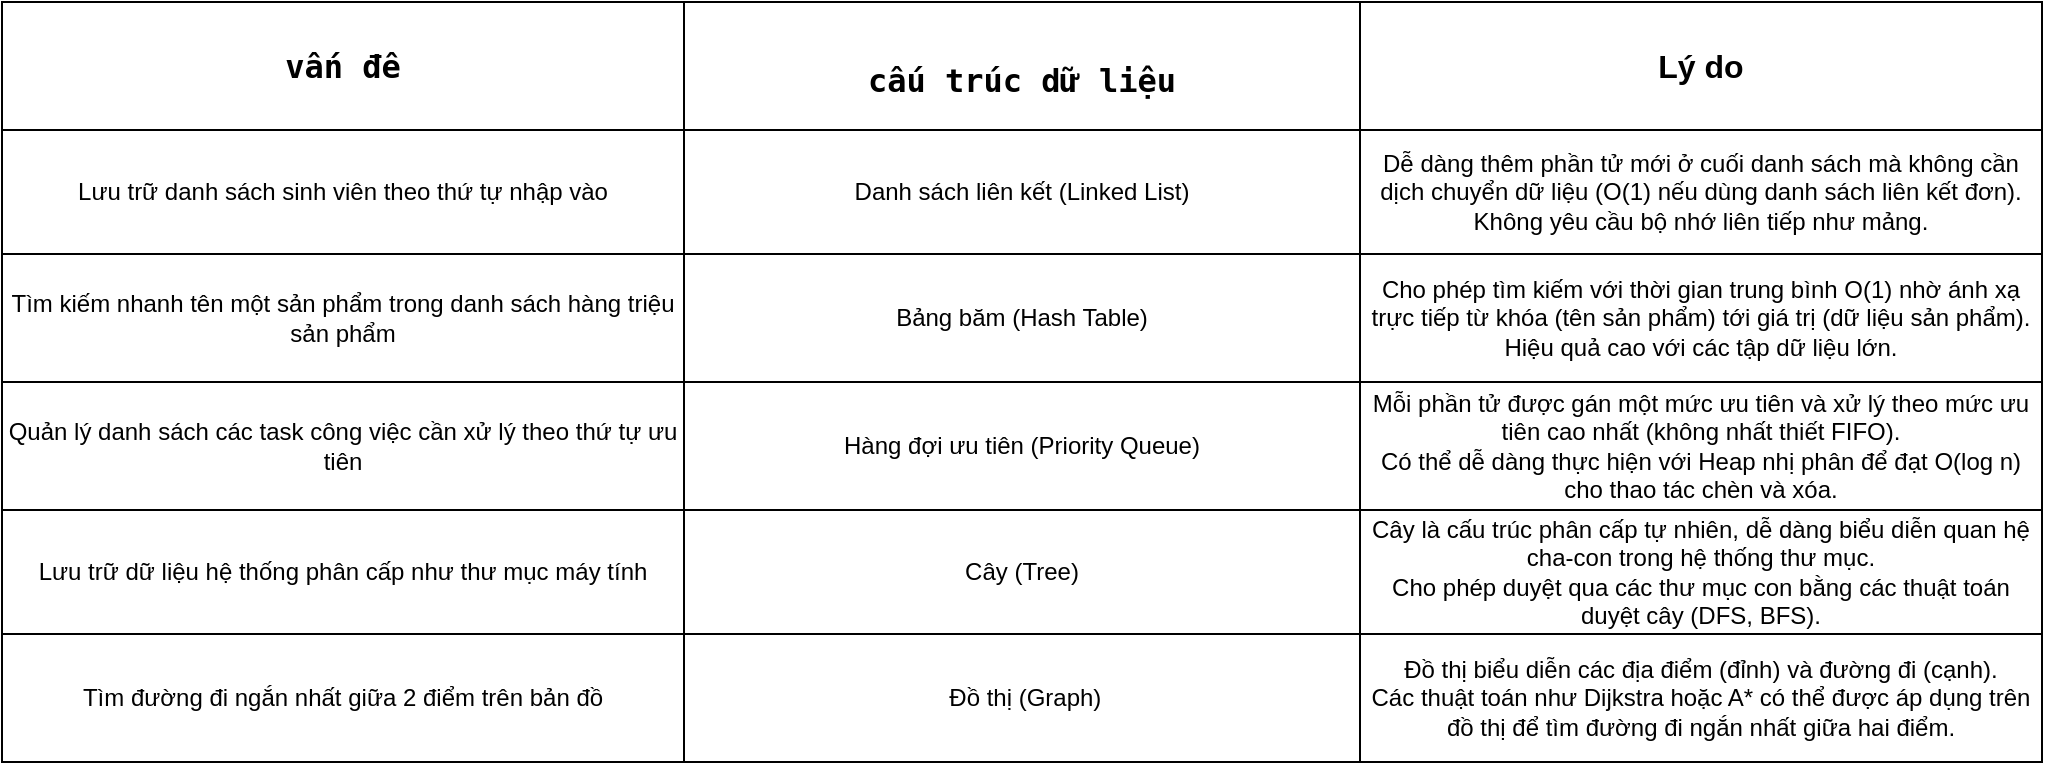 <mxfile version="25.0.1">
  <diagram name="Trang-1" id="0-TBQEZIHy5ngSD1-Lqs">
    <mxGraphModel dx="1006" dy="606" grid="1" gridSize="10" guides="1" tooltips="1" connect="1" arrows="1" fold="1" page="1" pageScale="1" pageWidth="827" pageHeight="1169" math="0" shadow="0">
      <root>
        <mxCell id="0" />
        <mxCell id="1" parent="0" />
        <mxCell id="W1r5YZ7r5mJsq6_3pl-B-1" value="" style="shape=table;startSize=0;container=1;collapsible=0;childLayout=tableLayout;" vertex="1" parent="1">
          <mxGeometry x="80" y="190" width="1020" height="380" as="geometry" />
        </mxCell>
        <mxCell id="W1r5YZ7r5mJsq6_3pl-B-2" value="" style="shape=tableRow;horizontal=0;startSize=0;swimlaneHead=0;swimlaneBody=0;strokeColor=inherit;top=0;left=0;bottom=0;right=0;collapsible=0;dropTarget=0;fillColor=none;points=[[0,0.5],[1,0.5]];portConstraint=eastwest;" vertex="1" parent="W1r5YZ7r5mJsq6_3pl-B-1">
          <mxGeometry width="1020" height="64" as="geometry" />
        </mxCell>
        <mxCell id="W1r5YZ7r5mJsq6_3pl-B-3" value="&lt;span style=&quot;font-family: &amp;quot;Roboto Mono&amp;quot;, monospace; text-align: start; white-space-collapse: preserve; background-color: rgb(255, 255, 255);&quot;&gt;&lt;font style=&quot;font-size: 16px;&quot;&gt;&lt;b&gt;vấn đề&lt;/b&gt;&lt;/font&gt;&lt;/span&gt;" style="shape=partialRectangle;html=1;whiteSpace=wrap;connectable=0;strokeColor=inherit;overflow=hidden;fillColor=none;top=0;left=0;bottom=0;right=0;pointerEvents=1;" vertex="1" parent="W1r5YZ7r5mJsq6_3pl-B-2">
          <mxGeometry width="341" height="64" as="geometry">
            <mxRectangle width="341" height="64" as="alternateBounds" />
          </mxGeometry>
        </mxCell>
        <mxCell id="W1r5YZ7r5mJsq6_3pl-B-4" value="&lt;br&gt;&lt;b&gt;&lt;span style=&quot;color: rgb(0, 0, 0); font-family: &amp;quot;Roboto Mono&amp;quot;, monospace; font-size: 16px; font-style: normal; font-variant-ligatures: normal; font-variant-caps: normal; letter-spacing: normal; orphans: 2; text-align: start; text-indent: 0px; text-transform: none; widows: 2; word-spacing: 0px; -webkit-text-stroke-width: 0px; white-space: pre-wrap; background-color: rgb(255, 255, 255); text-decoration-thickness: initial; text-decoration-style: initial; text-decoration-color: initial; float: none; display: inline !important;&quot;&gt;cấu trúc dữ liệu&lt;/span&gt;&lt;br&gt;&lt;/b&gt;" style="shape=partialRectangle;html=1;whiteSpace=wrap;connectable=0;strokeColor=inherit;overflow=hidden;fillColor=none;top=0;left=0;bottom=0;right=0;pointerEvents=1;" vertex="1" parent="W1r5YZ7r5mJsq6_3pl-B-2">
          <mxGeometry x="341" width="338" height="64" as="geometry">
            <mxRectangle width="338" height="64" as="alternateBounds" />
          </mxGeometry>
        </mxCell>
        <mxCell id="W1r5YZ7r5mJsq6_3pl-B-5" value="&lt;font style=&quot;font-size: 16px;&quot;&gt;&lt;b&gt;Lý do&lt;/b&gt;&lt;/font&gt;" style="shape=partialRectangle;html=1;whiteSpace=wrap;connectable=0;strokeColor=inherit;overflow=hidden;fillColor=none;top=0;left=0;bottom=0;right=0;pointerEvents=1;" vertex="1" parent="W1r5YZ7r5mJsq6_3pl-B-2">
          <mxGeometry x="679" width="341" height="64" as="geometry">
            <mxRectangle width="341" height="64" as="alternateBounds" />
          </mxGeometry>
        </mxCell>
        <mxCell id="W1r5YZ7r5mJsq6_3pl-B-6" value="" style="shape=tableRow;horizontal=0;startSize=0;swimlaneHead=0;swimlaneBody=0;strokeColor=inherit;top=0;left=0;bottom=0;right=0;collapsible=0;dropTarget=0;fillColor=none;points=[[0,0.5],[1,0.5]];portConstraint=eastwest;" vertex="1" parent="W1r5YZ7r5mJsq6_3pl-B-1">
          <mxGeometry y="64" width="1020" height="62" as="geometry" />
        </mxCell>
        <mxCell id="W1r5YZ7r5mJsq6_3pl-B-7" value="Lưu trữ danh sách sinh viên theo thứ tự nhập vào" style="shape=partialRectangle;html=1;whiteSpace=wrap;connectable=0;strokeColor=inherit;overflow=hidden;fillColor=none;top=0;left=0;bottom=0;right=0;pointerEvents=1;" vertex="1" parent="W1r5YZ7r5mJsq6_3pl-B-6">
          <mxGeometry width="341" height="62" as="geometry">
            <mxRectangle width="341" height="62" as="alternateBounds" />
          </mxGeometry>
        </mxCell>
        <mxCell id="W1r5YZ7r5mJsq6_3pl-B-8" value="Danh sách liên kết (Linked List)" style="shape=partialRectangle;html=1;whiteSpace=wrap;connectable=0;strokeColor=inherit;overflow=hidden;fillColor=none;top=0;left=0;bottom=0;right=0;pointerEvents=1;" vertex="1" parent="W1r5YZ7r5mJsq6_3pl-B-6">
          <mxGeometry x="341" width="338" height="62" as="geometry">
            <mxRectangle width="338" height="62" as="alternateBounds" />
          </mxGeometry>
        </mxCell>
        <mxCell id="W1r5YZ7r5mJsq6_3pl-B-9" value="&lt;div&gt;Dễ dàng thêm phần tử mới ở cuối danh sách mà không cần dịch chuyển dữ liệu (O(1) nếu dùng danh sách liên kết đơn).&lt;/div&gt;&lt;div&gt;Không yêu cầu bộ nhớ liên tiếp như mảng.&lt;/div&gt;" style="shape=partialRectangle;html=1;whiteSpace=wrap;connectable=0;strokeColor=inherit;overflow=hidden;fillColor=none;top=0;left=0;bottom=0;right=0;pointerEvents=1;" vertex="1" parent="W1r5YZ7r5mJsq6_3pl-B-6">
          <mxGeometry x="679" width="341" height="62" as="geometry">
            <mxRectangle width="341" height="62" as="alternateBounds" />
          </mxGeometry>
        </mxCell>
        <mxCell id="W1r5YZ7r5mJsq6_3pl-B-10" value="" style="shape=tableRow;horizontal=0;startSize=0;swimlaneHead=0;swimlaneBody=0;strokeColor=inherit;top=0;left=0;bottom=0;right=0;collapsible=0;dropTarget=0;fillColor=none;points=[[0,0.5],[1,0.5]];portConstraint=eastwest;" vertex="1" parent="W1r5YZ7r5mJsq6_3pl-B-1">
          <mxGeometry y="126" width="1020" height="64" as="geometry" />
        </mxCell>
        <mxCell id="W1r5YZ7r5mJsq6_3pl-B-11" value="Tìm kiếm nhanh tên một sản phẩm trong danh sách hàng triệu sản phẩm" style="shape=partialRectangle;html=1;whiteSpace=wrap;connectable=0;strokeColor=inherit;overflow=hidden;fillColor=none;top=0;left=0;bottom=0;right=0;pointerEvents=1;" vertex="1" parent="W1r5YZ7r5mJsq6_3pl-B-10">
          <mxGeometry width="341" height="64" as="geometry">
            <mxRectangle width="341" height="64" as="alternateBounds" />
          </mxGeometry>
        </mxCell>
        <mxCell id="W1r5YZ7r5mJsq6_3pl-B-12" value="Bảng băm (Hash Table)" style="shape=partialRectangle;html=1;whiteSpace=wrap;connectable=0;strokeColor=inherit;overflow=hidden;fillColor=none;top=0;left=0;bottom=0;right=0;pointerEvents=1;" vertex="1" parent="W1r5YZ7r5mJsq6_3pl-B-10">
          <mxGeometry x="341" width="338" height="64" as="geometry">
            <mxRectangle width="338" height="64" as="alternateBounds" />
          </mxGeometry>
        </mxCell>
        <mxCell id="W1r5YZ7r5mJsq6_3pl-B-13" value="&lt;div&gt;Cho phép tìm kiếm với thời gian trung bình O(1) nhờ ánh xạ trực tiếp từ khóa (tên sản phẩm) tới giá trị (dữ liệu sản phẩm).&lt;/div&gt;&lt;div&gt;Hiệu quả cao với các tập dữ liệu lớn.&lt;/div&gt;" style="shape=partialRectangle;html=1;whiteSpace=wrap;connectable=0;strokeColor=inherit;overflow=hidden;fillColor=none;top=0;left=0;bottom=0;right=0;pointerEvents=1;" vertex="1" parent="W1r5YZ7r5mJsq6_3pl-B-10">
          <mxGeometry x="679" width="341" height="64" as="geometry">
            <mxRectangle width="341" height="64" as="alternateBounds" />
          </mxGeometry>
        </mxCell>
        <mxCell id="W1r5YZ7r5mJsq6_3pl-B-14" value="" style="shape=tableRow;horizontal=0;startSize=0;swimlaneHead=0;swimlaneBody=0;strokeColor=inherit;top=0;left=0;bottom=0;right=0;collapsible=0;dropTarget=0;fillColor=none;points=[[0,0.5],[1,0.5]];portConstraint=eastwest;" vertex="1" parent="W1r5YZ7r5mJsq6_3pl-B-1">
          <mxGeometry y="190" width="1020" height="64" as="geometry" />
        </mxCell>
        <mxCell id="W1r5YZ7r5mJsq6_3pl-B-15" value="Quản lý danh sách các task công việc cần xử lý theo thứ tự ưu tiên" style="shape=partialRectangle;html=1;whiteSpace=wrap;connectable=0;strokeColor=inherit;overflow=hidden;fillColor=none;top=0;left=0;bottom=0;right=0;pointerEvents=1;" vertex="1" parent="W1r5YZ7r5mJsq6_3pl-B-14">
          <mxGeometry width="341" height="64" as="geometry">
            <mxRectangle width="341" height="64" as="alternateBounds" />
          </mxGeometry>
        </mxCell>
        <mxCell id="W1r5YZ7r5mJsq6_3pl-B-16" value="Hàng đợi ưu tiên (Priority Queue)" style="shape=partialRectangle;html=1;whiteSpace=wrap;connectable=0;strokeColor=inherit;overflow=hidden;fillColor=none;top=0;left=0;bottom=0;right=0;pointerEvents=1;" vertex="1" parent="W1r5YZ7r5mJsq6_3pl-B-14">
          <mxGeometry x="341" width="338" height="64" as="geometry">
            <mxRectangle width="338" height="64" as="alternateBounds" />
          </mxGeometry>
        </mxCell>
        <mxCell id="W1r5YZ7r5mJsq6_3pl-B-17" value="&lt;div&gt;Mỗi phần tử được gán một mức ưu tiên và xử lý theo mức ưu tiên cao nhất (không nhất thiết FIFO).&lt;/div&gt;&lt;div&gt;Có thể dễ dàng thực hiện với Heap nhị phân để đạt O(log n) cho thao tác chèn và xóa.&lt;/div&gt;" style="shape=partialRectangle;html=1;whiteSpace=wrap;connectable=0;strokeColor=inherit;overflow=hidden;fillColor=none;top=0;left=0;bottom=0;right=0;pointerEvents=1;" vertex="1" parent="W1r5YZ7r5mJsq6_3pl-B-14">
          <mxGeometry x="679" width="341" height="64" as="geometry">
            <mxRectangle width="341" height="64" as="alternateBounds" />
          </mxGeometry>
        </mxCell>
        <mxCell id="W1r5YZ7r5mJsq6_3pl-B-18" value="" style="shape=tableRow;horizontal=0;startSize=0;swimlaneHead=0;swimlaneBody=0;strokeColor=inherit;top=0;left=0;bottom=0;right=0;collapsible=0;dropTarget=0;fillColor=none;points=[[0,0.5],[1,0.5]];portConstraint=eastwest;" vertex="1" parent="W1r5YZ7r5mJsq6_3pl-B-1">
          <mxGeometry y="254" width="1020" height="62" as="geometry" />
        </mxCell>
        <mxCell id="W1r5YZ7r5mJsq6_3pl-B-19" value="Lưu trữ dữ liệu hệ thống phân cấp như thư mục máy tính" style="shape=partialRectangle;html=1;whiteSpace=wrap;connectable=0;strokeColor=inherit;overflow=hidden;fillColor=none;top=0;left=0;bottom=0;right=0;pointerEvents=1;" vertex="1" parent="W1r5YZ7r5mJsq6_3pl-B-18">
          <mxGeometry width="341" height="62" as="geometry">
            <mxRectangle width="341" height="62" as="alternateBounds" />
          </mxGeometry>
        </mxCell>
        <mxCell id="W1r5YZ7r5mJsq6_3pl-B-20" value="Cây (Tree)" style="shape=partialRectangle;html=1;whiteSpace=wrap;connectable=0;strokeColor=inherit;overflow=hidden;fillColor=none;top=0;left=0;bottom=0;right=0;pointerEvents=1;" vertex="1" parent="W1r5YZ7r5mJsq6_3pl-B-18">
          <mxGeometry x="341" width="338" height="62" as="geometry">
            <mxRectangle width="338" height="62" as="alternateBounds" />
          </mxGeometry>
        </mxCell>
        <mxCell id="W1r5YZ7r5mJsq6_3pl-B-21" value="&lt;div&gt;Cây là cấu trúc phân cấp tự nhiên, dễ dàng biểu diễn quan hệ cha-con trong hệ thống thư mục.&lt;/div&gt;&lt;div&gt;Cho phép duyệt qua các thư mục con bằng các thuật toán duyệt cây (DFS, BFS).&lt;/div&gt;" style="shape=partialRectangle;html=1;whiteSpace=wrap;connectable=0;strokeColor=inherit;overflow=hidden;fillColor=none;top=0;left=0;bottom=0;right=0;pointerEvents=1;" vertex="1" parent="W1r5YZ7r5mJsq6_3pl-B-18">
          <mxGeometry x="679" width="341" height="62" as="geometry">
            <mxRectangle width="341" height="62" as="alternateBounds" />
          </mxGeometry>
        </mxCell>
        <mxCell id="W1r5YZ7r5mJsq6_3pl-B-22" value="" style="shape=tableRow;horizontal=0;startSize=0;swimlaneHead=0;swimlaneBody=0;strokeColor=inherit;top=0;left=0;bottom=0;right=0;collapsible=0;dropTarget=0;fillColor=none;points=[[0,0.5],[1,0.5]];portConstraint=eastwest;" vertex="1" parent="W1r5YZ7r5mJsq6_3pl-B-1">
          <mxGeometry y="316" width="1020" height="64" as="geometry" />
        </mxCell>
        <mxCell id="W1r5YZ7r5mJsq6_3pl-B-23" value="Tìm đường đi ngắn nhất giữa 2 điểm trên bản đồ" style="shape=partialRectangle;html=1;whiteSpace=wrap;connectable=0;strokeColor=inherit;overflow=hidden;fillColor=none;top=0;left=0;bottom=0;right=0;pointerEvents=1;" vertex="1" parent="W1r5YZ7r5mJsq6_3pl-B-22">
          <mxGeometry width="341" height="64" as="geometry">
            <mxRectangle width="341" height="64" as="alternateBounds" />
          </mxGeometry>
        </mxCell>
        <mxCell id="W1r5YZ7r5mJsq6_3pl-B-24" value="&amp;nbsp;Đồ thị (Graph)" style="shape=partialRectangle;html=1;whiteSpace=wrap;connectable=0;strokeColor=inherit;overflow=hidden;fillColor=none;top=0;left=0;bottom=0;right=0;pointerEvents=1;" vertex="1" parent="W1r5YZ7r5mJsq6_3pl-B-22">
          <mxGeometry x="341" width="338" height="64" as="geometry">
            <mxRectangle width="338" height="64" as="alternateBounds" />
          </mxGeometry>
        </mxCell>
        <mxCell id="W1r5YZ7r5mJsq6_3pl-B-25" value="&lt;div&gt;Đồ thị biểu diễn các địa điểm (đỉnh) và đường đi (cạnh).&lt;/div&gt;&lt;div&gt;Các thuật toán như Dijkstra hoặc A* có thể được áp dụng trên đồ thị để tìm đường đi ngắn nhất giữa hai điểm.&lt;/div&gt;" style="shape=partialRectangle;html=1;whiteSpace=wrap;connectable=0;strokeColor=inherit;overflow=hidden;fillColor=none;top=0;left=0;bottom=0;right=0;pointerEvents=1;" vertex="1" parent="W1r5YZ7r5mJsq6_3pl-B-22">
          <mxGeometry x="679" width="341" height="64" as="geometry">
            <mxRectangle width="341" height="64" as="alternateBounds" />
          </mxGeometry>
        </mxCell>
      </root>
    </mxGraphModel>
  </diagram>
</mxfile>
